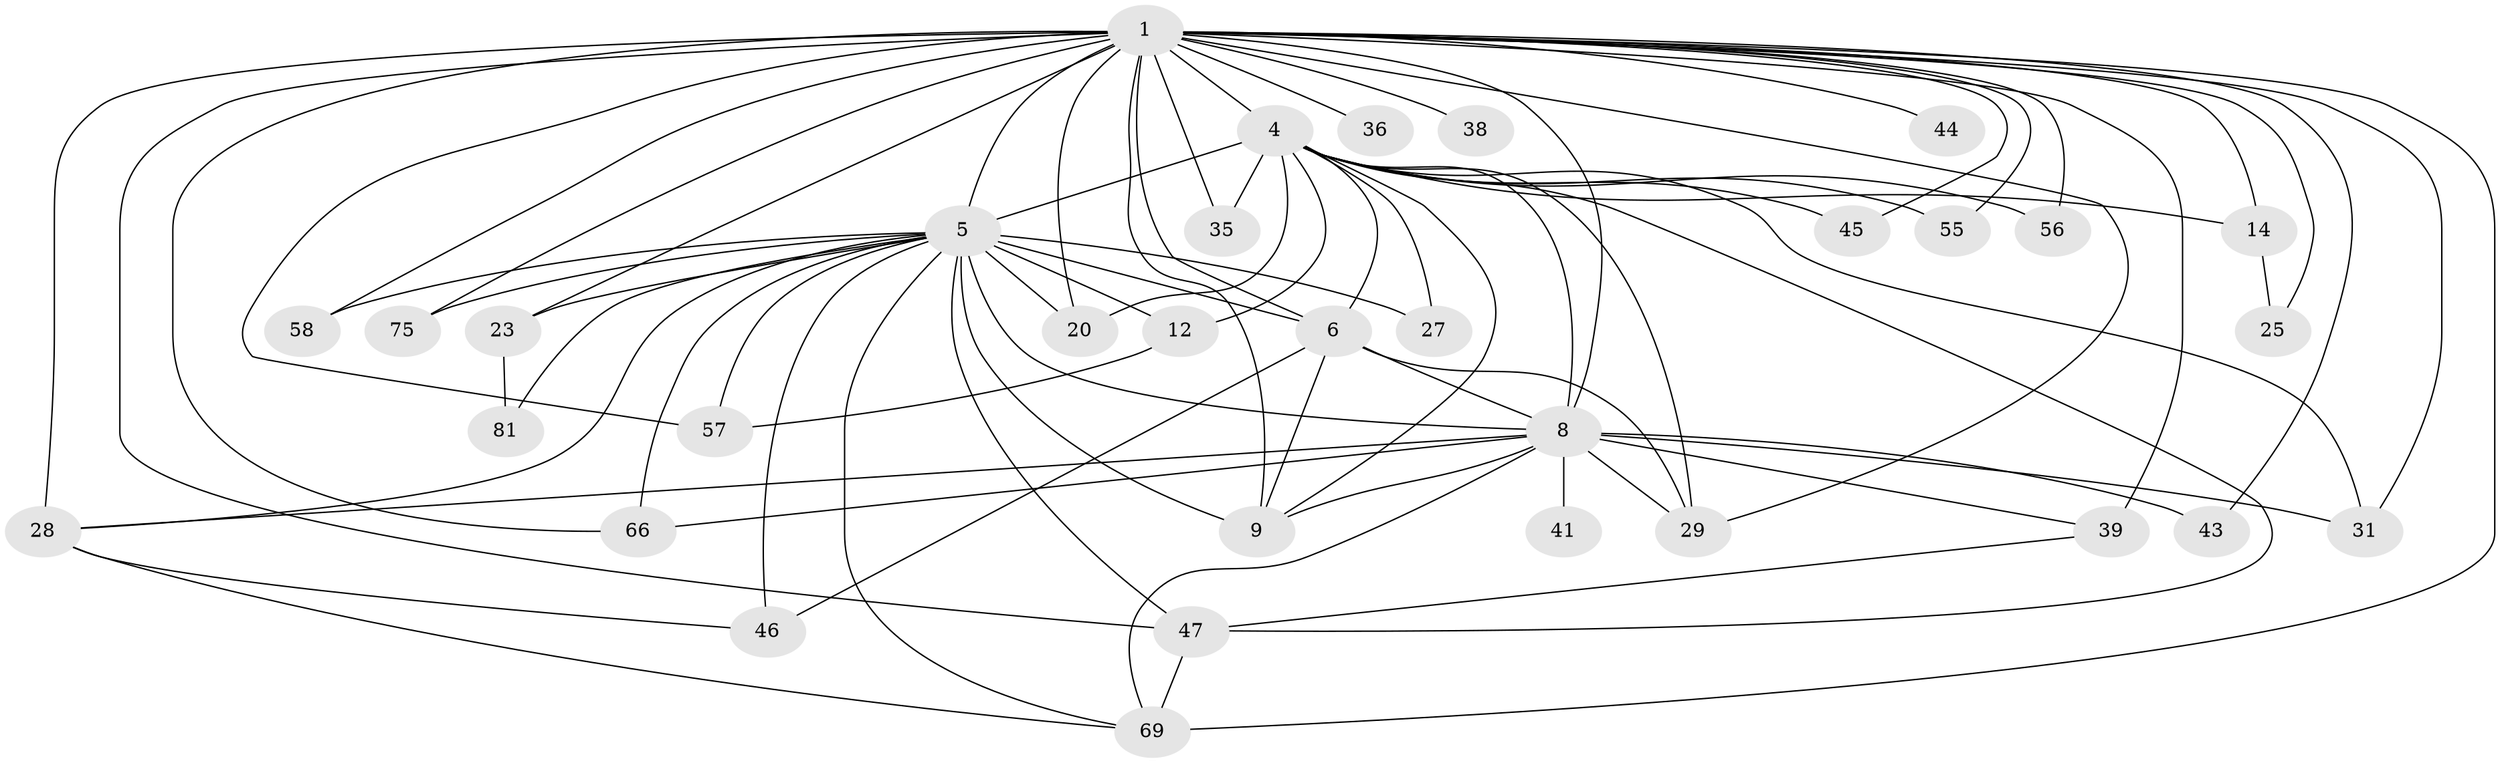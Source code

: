// original degree distribution, {19: 0.018018018018018018, 16: 0.009009009009009009, 20: 0.009009009009009009, 28: 0.009009009009009009, 17: 0.009009009009009009, 27: 0.018018018018018018, 21: 0.009009009009009009, 11: 0.009009009009009009, 5: 0.06306306306306306, 3: 0.27927927927927926, 4: 0.07207207207207207, 9: 0.009009009009009009, 6: 0.02702702702702703, 2: 0.4594594594594595}
// Generated by graph-tools (version 1.1) at 2025/17/03/04/25 18:17:37]
// undirected, 33 vertices, 78 edges
graph export_dot {
graph [start="1"]
  node [color=gray90,style=filled];
  1 [super="+2+80+11"];
  4 [super="+85+34+62+71"];
  5 [super="+64+15+95+91+98+7"];
  6 [super="+53+94+33"];
  8 [super="+77+21+26+19"];
  9;
  12;
  14;
  20 [super="+24"];
  23;
  25;
  27;
  28 [super="+99"];
  29 [super="+74+63"];
  31;
  35;
  36;
  38;
  39 [super="+89"];
  41;
  43;
  44;
  45;
  46 [super="+54"];
  47 [super="+101+51+61"];
  55;
  56 [super="+90"];
  57 [super="+92"];
  58;
  66 [super="+68"];
  69 [super="+106+73+70"];
  75;
  81;
  1 -- 4 [weight=8];
  1 -- 5 [weight=19];
  1 -- 6 [weight=8];
  1 -- 8 [weight=9];
  1 -- 9 [weight=5];
  1 -- 36 [weight=3];
  1 -- 39 [weight=3];
  1 -- 44 [weight=2];
  1 -- 55;
  1 -- 66;
  1 -- 75;
  1 -- 14;
  1 -- 20 [weight=2];
  1 -- 28;
  1 -- 29 [weight=4];
  1 -- 31;
  1 -- 35 [weight=2];
  1 -- 38 [weight=2];
  1 -- 43;
  1 -- 45;
  1 -- 47 [weight=3];
  1 -- 56 [weight=2];
  1 -- 57;
  1 -- 58;
  1 -- 23;
  1 -- 25;
  1 -- 69;
  4 -- 5 [weight=3];
  4 -- 6;
  4 -- 8 [weight=3];
  4 -- 9;
  4 -- 12;
  4 -- 14;
  4 -- 20;
  4 -- 27;
  4 -- 31;
  4 -- 35;
  4 -- 45;
  4 -- 47;
  4 -- 55;
  4 -- 56;
  4 -- 29 [weight=2];
  5 -- 6 [weight=4];
  5 -- 8 [weight=4];
  5 -- 9 [weight=3];
  5 -- 23 [weight=2];
  5 -- 47 [weight=2];
  5 -- 58;
  5 -- 27;
  5 -- 66 [weight=2];
  5 -- 69;
  5 -- 75;
  5 -- 12;
  5 -- 81;
  5 -- 20;
  5 -- 28;
  5 -- 57;
  5 -- 46 [weight=2];
  6 -- 8;
  6 -- 9;
  6 -- 46;
  6 -- 29 [weight=2];
  8 -- 9;
  8 -- 43;
  8 -- 66;
  8 -- 39;
  8 -- 41 [weight=2];
  8 -- 31;
  8 -- 29;
  8 -- 28;
  8 -- 69;
  12 -- 57;
  14 -- 25;
  23 -- 81;
  28 -- 46;
  28 -- 69;
  39 -- 47;
  47 -- 69 [weight=2];
}
